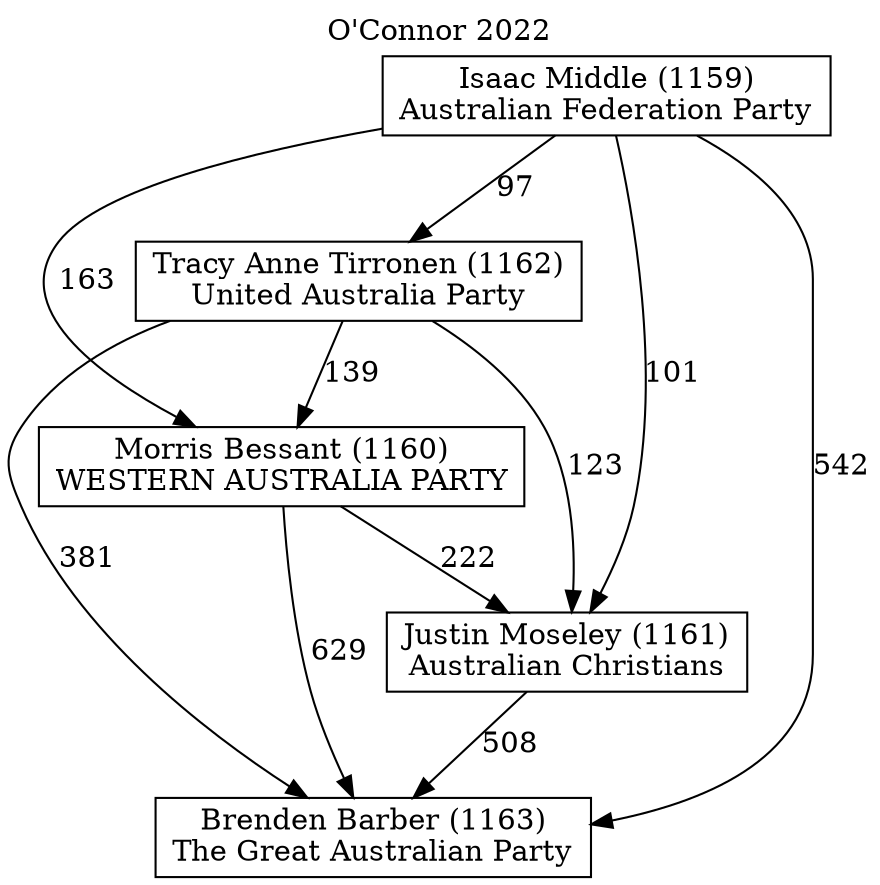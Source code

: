 // House preference flow
digraph "Brenden Barber (1163)_O'Connor_2022" {
	graph [label="O'Connor 2022" labelloc=t mclimit=10]
	node [shape=box]
	"Tracy Anne Tirronen (1162)" [label="Tracy Anne Tirronen (1162)
United Australia Party"]
	"Brenden Barber (1163)" [label="Brenden Barber (1163)
The Great Australian Party"]
	"Morris Bessant (1160)" [label="Morris Bessant (1160)
WESTERN AUSTRALIA PARTY"]
	"Justin Moseley (1161)" [label="Justin Moseley (1161)
Australian Christians"]
	"Isaac Middle (1159)" [label="Isaac Middle (1159)
Australian Federation Party"]
	"Isaac Middle (1159)" -> "Justin Moseley (1161)" [label=101]
	"Isaac Middle (1159)" -> "Brenden Barber (1163)" [label=542]
	"Isaac Middle (1159)" -> "Morris Bessant (1160)" [label=163]
	"Tracy Anne Tirronen (1162)" -> "Brenden Barber (1163)" [label=381]
	"Tracy Anne Tirronen (1162)" -> "Morris Bessant (1160)" [label=139]
	"Morris Bessant (1160)" -> "Justin Moseley (1161)" [label=222]
	"Tracy Anne Tirronen (1162)" -> "Justin Moseley (1161)" [label=123]
	"Isaac Middle (1159)" -> "Tracy Anne Tirronen (1162)" [label=97]
	"Justin Moseley (1161)" -> "Brenden Barber (1163)" [label=508]
	"Morris Bessant (1160)" -> "Brenden Barber (1163)" [label=629]
}
